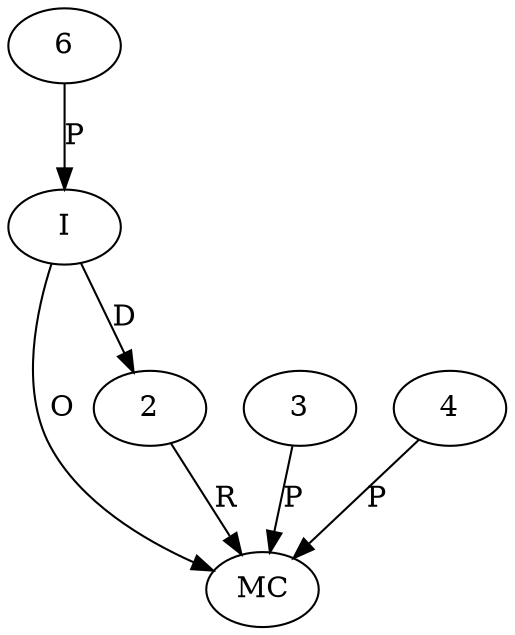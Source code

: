 digraph "AUG" {

  1 [ label="MC" s="putResource()" t="Jar" l="277" ];
  2 [ t="Jar" n="outer" ];
  3 [ t="JarResource" n="dummy_" ];
  4 [ t="String" v="target/aopalliance.jar" ];
  5 [ label="I" t="Jar" l="258" ];
  6 [ t="File" n="binary" ];
  5 -> 1 [ label="O" ];
  2 -> 1 [ label="R" ];
  4 -> 1 [ label="P" ];
  3 -> 1 [ label="P" ];
  5 -> 2 [ label="D" ];
  6 -> 5 [ label="P" ];
}
